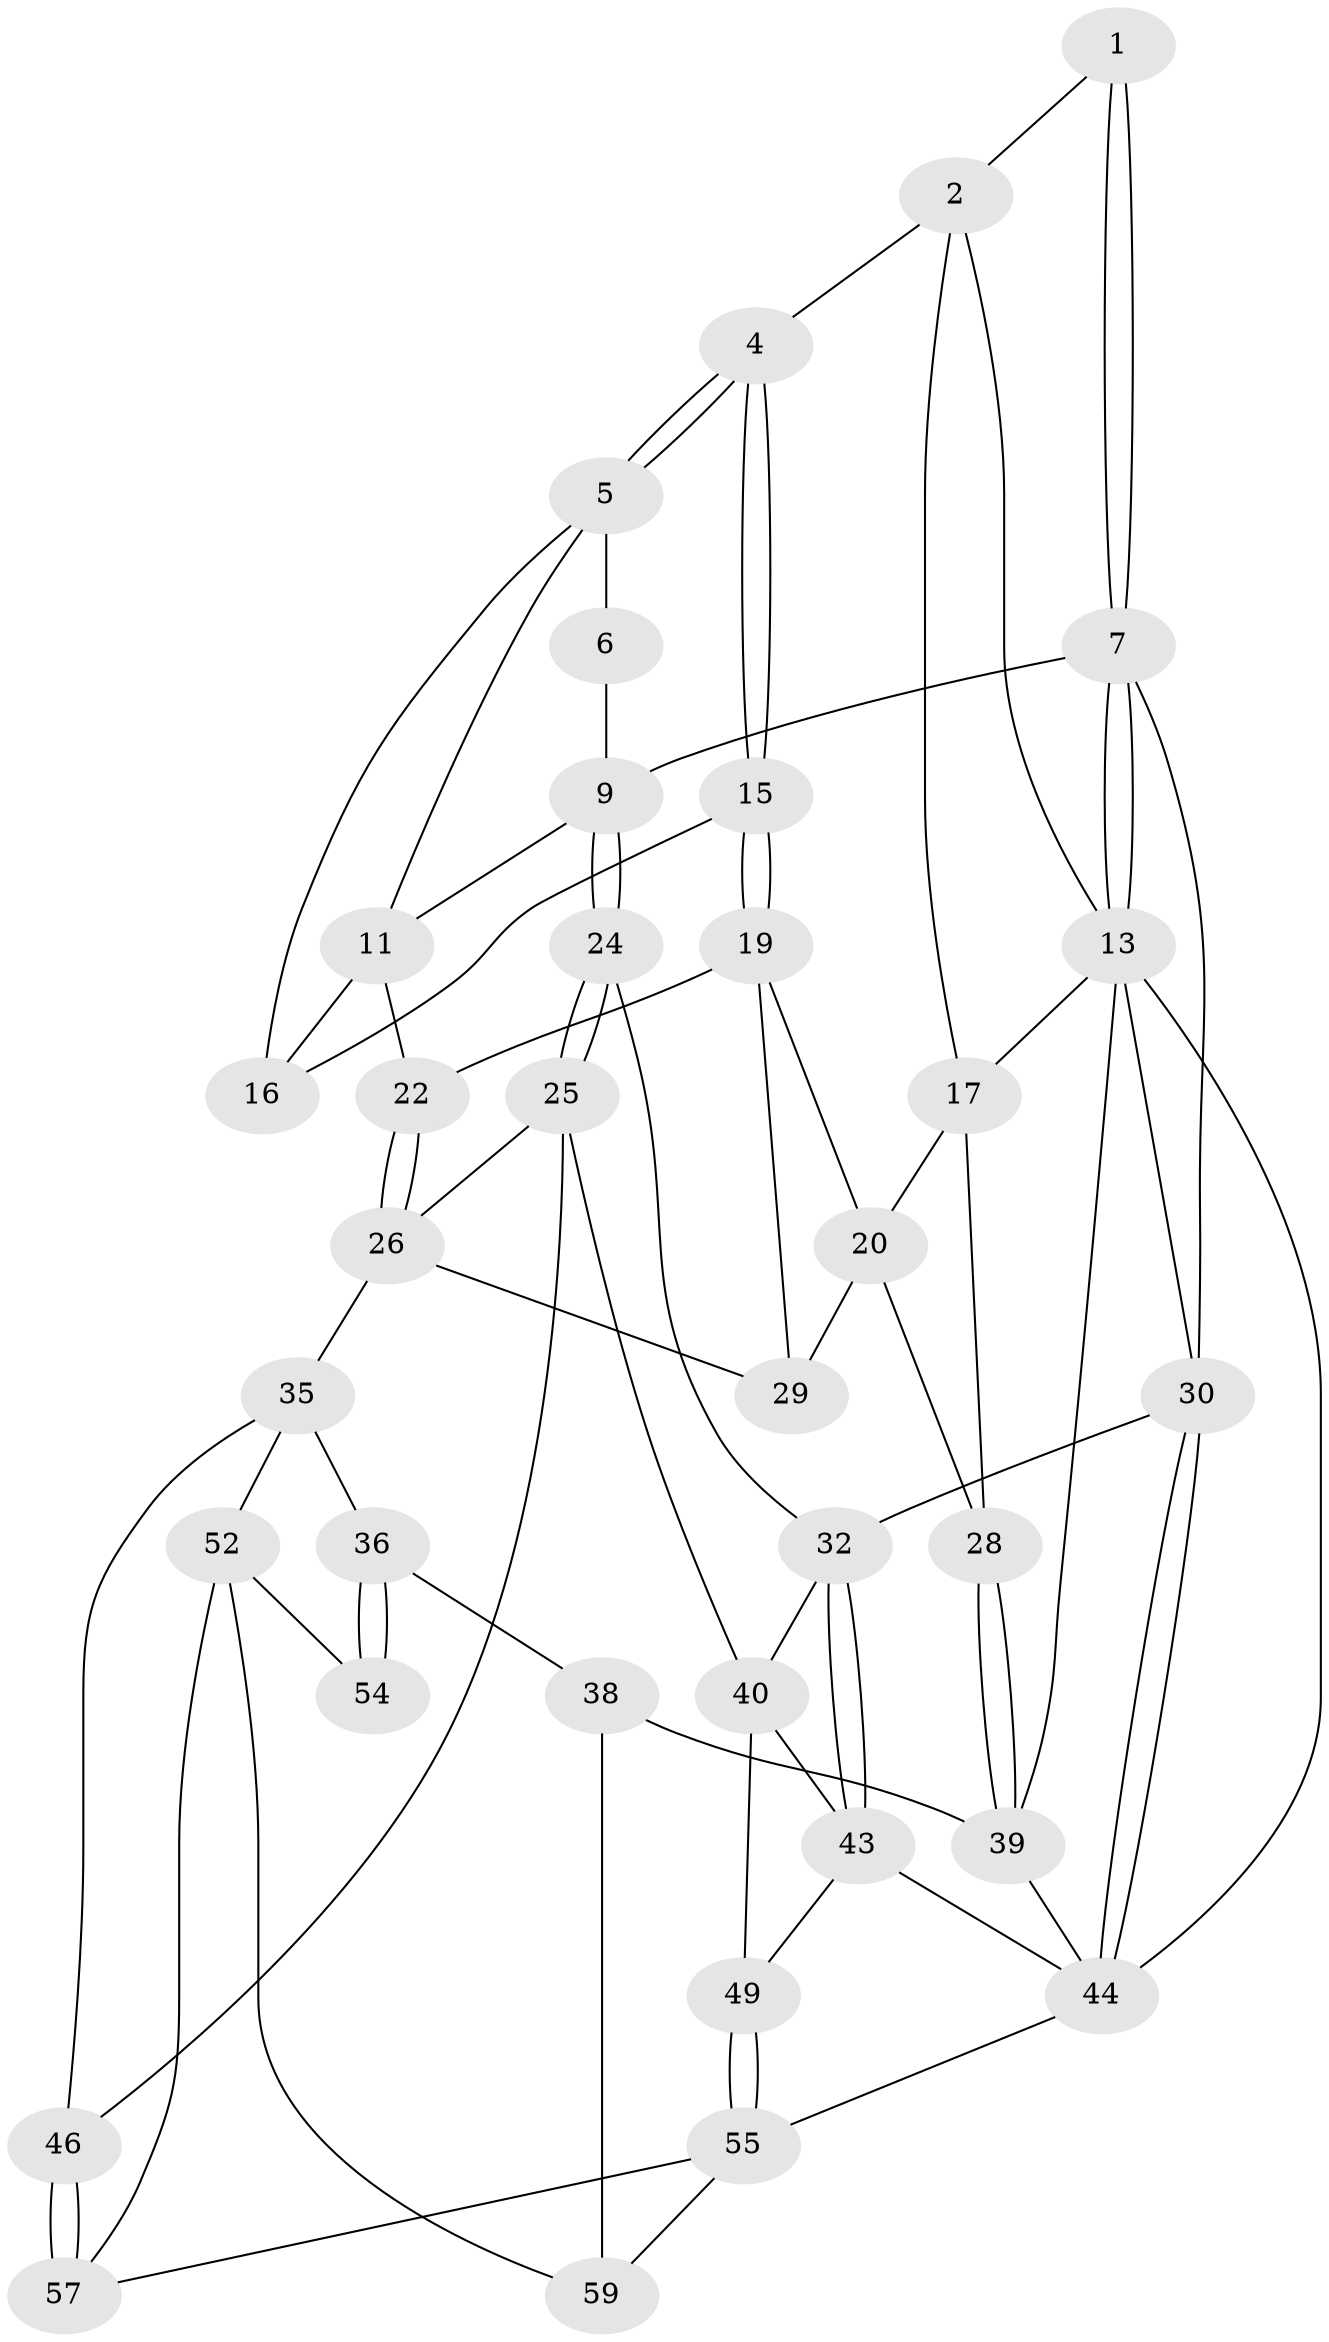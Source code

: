 // Generated by graph-tools (version 1.1) at 2025/24/03/03/25 07:24:31]
// undirected, 36 vertices, 78 edges
graph export_dot {
graph [start="1"]
  node [color=gray90,style=filled];
  1 [pos="+0.6638040513044454+0"];
  2 [pos="+0.1466155541319947+0",super="+3"];
  4 [pos="+0.2771591020676505+0.04949166526169902"];
  5 [pos="+0.5390038965477724+0.0258036974685461",super="+12"];
  6 [pos="+0.6039966945720018+0"];
  7 [pos="+1+0",super="+8"];
  9 [pos="+0.6736380791993701+0.30165226213787527",super="+10"];
  11 [pos="+0.5477382994132205+0.19653497409493678",super="+21"];
  13 [pos="+1+0",super="+14"];
  15 [pos="+0.32571441674291995+0.14473969395909314"];
  16 [pos="+0.33371406430389455+0.1509226249079066"];
  17 [pos="+0.1260461014740478+0.09229844798346568",super="+18"];
  19 [pos="+0.20409453357650284+0.27461104294813893",super="+23"];
  20 [pos="+0.18494409437465015+0.2815317299416308",super="+27"];
  22 [pos="+0.39155594479269273+0.3795509505063116"];
  24 [pos="+0.6404181730283593+0.42555735484047286"];
  25 [pos="+0.5446543478120759+0.4879787999017732",super="+42"];
  26 [pos="+0.49011861439258914+0.4908684411677064",super="+34"];
  28 [pos="+0+0.4492879922769014"];
  29 [pos="+0.1296868358359608+0.41960104985898383"];
  30 [pos="+1+0.5191550352947507",super="+31"];
  32 [pos="+0.8672227853395829+0.5158832679637536",super="+33"];
  35 [pos="+0.34460712754428996+0.6389699113824392",super="+48"];
  36 [pos="+0.32872053425439923+0.6489012543300996",super="+37"];
  38 [pos="+0+0.6767941166471255",super="+60"];
  39 [pos="+0+0.6344355895228089",super="+51"];
  40 [pos="+0.7592753063573432+0.7025971356899189",super="+41"];
  43 [pos="+0.885946442296452+0.6702547909127827",super="+45"];
  44 [pos="+1+0.9511780087624844",super="+50"];
  46 [pos="+0.6121899009798256+0.7921312723667954",super="+47"];
  49 [pos="+0.7897029614127563+0.8087974529720895"];
  52 [pos="+0.3876824234645361+0.9424544093227557",super="+53"];
  54 [pos="+0.314578468606795+0.9315878201152079"];
  55 [pos="+0.8438546156602525+1",super="+56"];
  57 [pos="+0.6948700950663433+1",super="+58"];
  59 [pos="+0.3052828275731373+1"];
  1 -- 2;
  1 -- 7;
  1 -- 7;
  2 -- 13;
  2 -- 17;
  2 -- 4;
  4 -- 5;
  4 -- 5;
  4 -- 15;
  4 -- 15;
  5 -- 6;
  5 -- 16;
  5 -- 11;
  6 -- 9;
  7 -- 13;
  7 -- 13;
  7 -- 9;
  7 -- 30;
  9 -- 24;
  9 -- 24;
  9 -- 11;
  11 -- 16;
  11 -- 22;
  13 -- 30;
  13 -- 17;
  13 -- 39;
  13 -- 44;
  15 -- 16;
  15 -- 19;
  15 -- 19;
  17 -- 20;
  17 -- 28;
  19 -- 20;
  19 -- 29;
  19 -- 22;
  20 -- 29;
  20 -- 28;
  22 -- 26;
  22 -- 26;
  24 -- 25;
  24 -- 25;
  24 -- 32;
  25 -- 26;
  25 -- 46;
  25 -- 40;
  26 -- 35;
  26 -- 29;
  28 -- 39;
  28 -- 39;
  30 -- 44;
  30 -- 44;
  30 -- 32;
  32 -- 43;
  32 -- 43;
  32 -- 40;
  35 -- 36;
  35 -- 52;
  35 -- 46;
  36 -- 54 [weight=2];
  36 -- 54;
  36 -- 38;
  38 -- 39 [weight=2];
  38 -- 59;
  39 -- 44;
  40 -- 43;
  40 -- 49;
  43 -- 49;
  43 -- 44;
  44 -- 55;
  46 -- 57 [weight=2];
  46 -- 57;
  49 -- 55;
  49 -- 55;
  52 -- 59;
  52 -- 54;
  52 -- 57;
  55 -- 57;
  55 -- 59;
}
